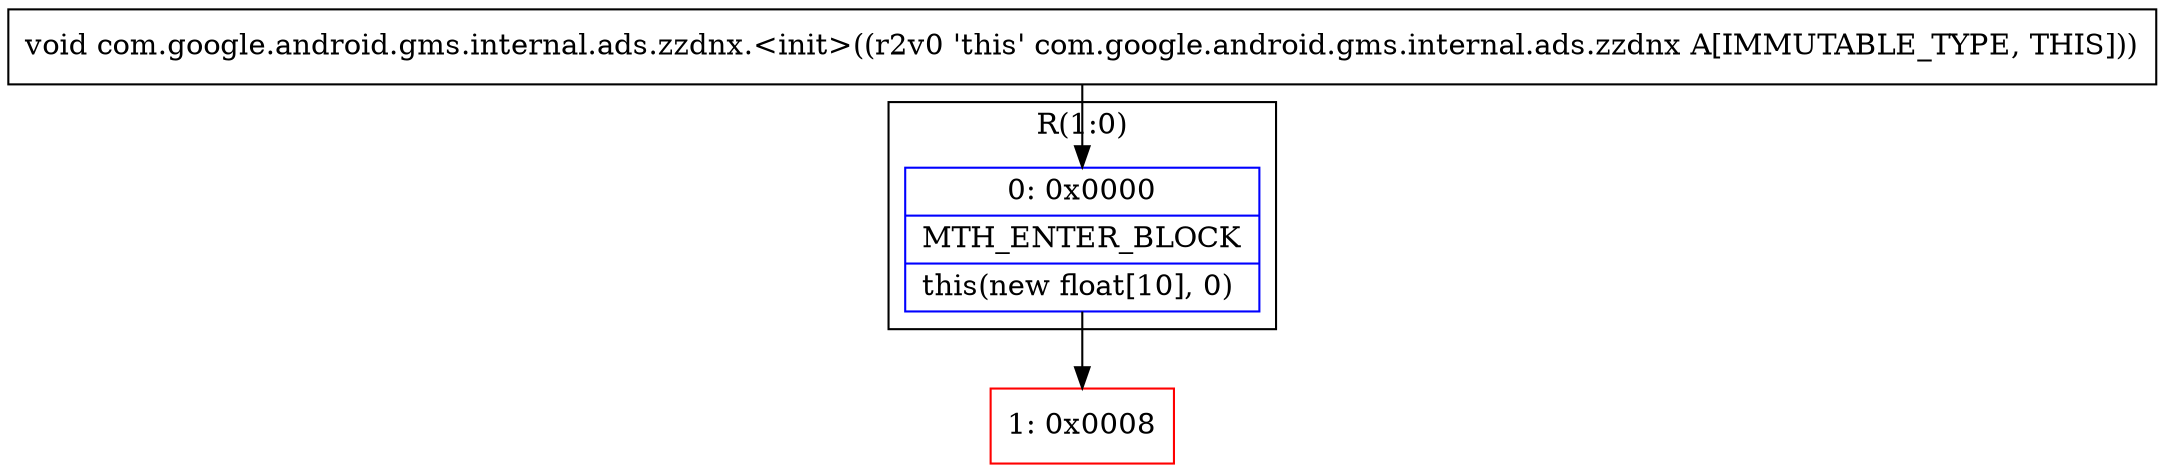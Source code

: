 digraph "CFG forcom.google.android.gms.internal.ads.zzdnx.\<init\>()V" {
subgraph cluster_Region_679642742 {
label = "R(1:0)";
node [shape=record,color=blue];
Node_0 [shape=record,label="{0\:\ 0x0000|MTH_ENTER_BLOCK\l|this(new float[10], 0)\l}"];
}
Node_1 [shape=record,color=red,label="{1\:\ 0x0008}"];
MethodNode[shape=record,label="{void com.google.android.gms.internal.ads.zzdnx.\<init\>((r2v0 'this' com.google.android.gms.internal.ads.zzdnx A[IMMUTABLE_TYPE, THIS])) }"];
MethodNode -> Node_0;
Node_0 -> Node_1;
}

